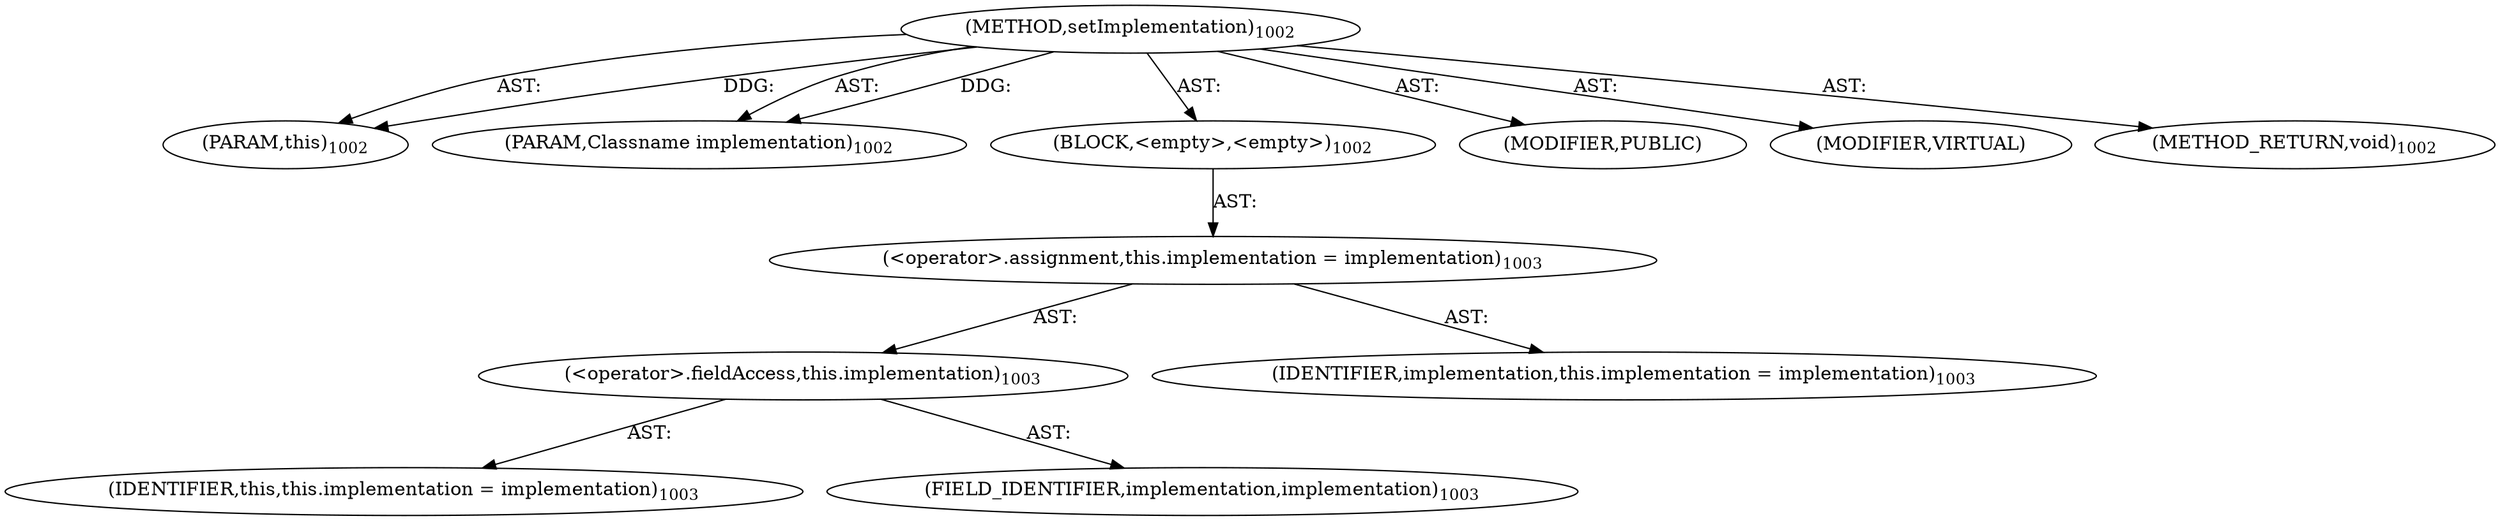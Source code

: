 digraph "setImplementation" {  
"111669149732" [label = <(METHOD,setImplementation)<SUB>1002</SUB>> ]
"115964117009" [label = <(PARAM,this)<SUB>1002</SUB>> ]
"115964117077" [label = <(PARAM,Classname implementation)<SUB>1002</SUB>> ]
"25769803911" [label = <(BLOCK,&lt;empty&gt;,&lt;empty&gt;)<SUB>1002</SUB>> ]
"30064771693" [label = <(&lt;operator&gt;.assignment,this.implementation = implementation)<SUB>1003</SUB>> ]
"30064771694" [label = <(&lt;operator&gt;.fieldAccess,this.implementation)<SUB>1003</SUB>> ]
"68719476767" [label = <(IDENTIFIER,this,this.implementation = implementation)<SUB>1003</SUB>> ]
"55834575019" [label = <(FIELD_IDENTIFIER,implementation,implementation)<SUB>1003</SUB>> ]
"68719477236" [label = <(IDENTIFIER,implementation,this.implementation = implementation)<SUB>1003</SUB>> ]
"133143986286" [label = <(MODIFIER,PUBLIC)> ]
"133143986287" [label = <(MODIFIER,VIRTUAL)> ]
"128849018916" [label = <(METHOD_RETURN,void)<SUB>1002</SUB>> ]
  "111669149732" -> "115964117009"  [ label = "AST: "] 
  "111669149732" -> "115964117077"  [ label = "AST: "] 
  "111669149732" -> "25769803911"  [ label = "AST: "] 
  "111669149732" -> "133143986286"  [ label = "AST: "] 
  "111669149732" -> "133143986287"  [ label = "AST: "] 
  "111669149732" -> "128849018916"  [ label = "AST: "] 
  "25769803911" -> "30064771693"  [ label = "AST: "] 
  "30064771693" -> "30064771694"  [ label = "AST: "] 
  "30064771693" -> "68719477236"  [ label = "AST: "] 
  "30064771694" -> "68719476767"  [ label = "AST: "] 
  "30064771694" -> "55834575019"  [ label = "AST: "] 
  "111669149732" -> "115964117009"  [ label = "DDG: "] 
  "111669149732" -> "115964117077"  [ label = "DDG: "] 
}
